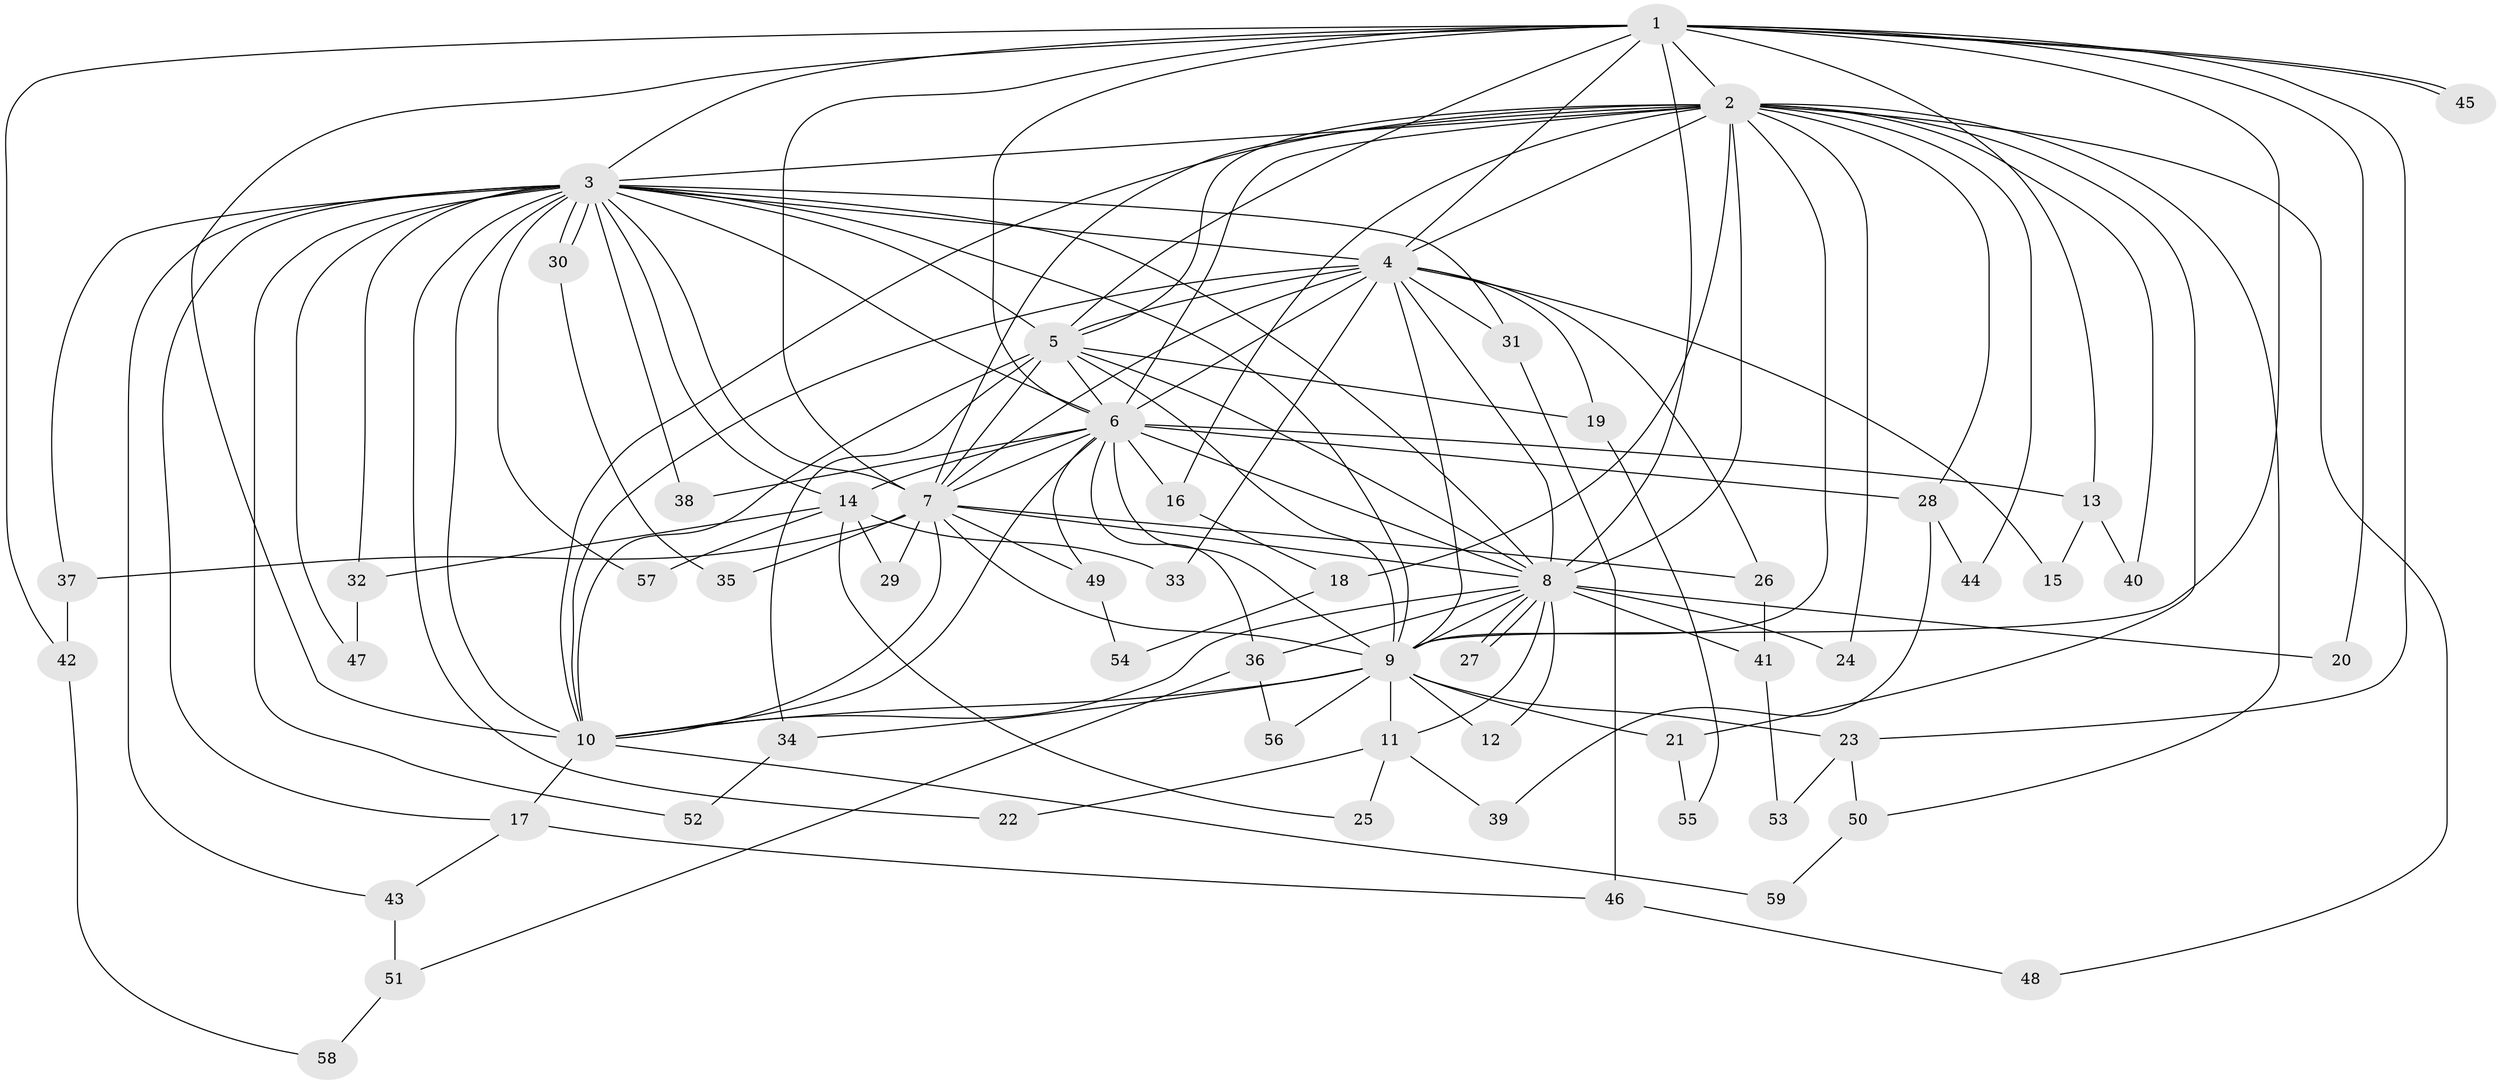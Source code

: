 // Generated by graph-tools (version 1.1) at 2025/35/03/09/25 02:35:15]
// undirected, 59 vertices, 143 edges
graph export_dot {
graph [start="1"]
  node [color=gray90,style=filled];
  1;
  2;
  3;
  4;
  5;
  6;
  7;
  8;
  9;
  10;
  11;
  12;
  13;
  14;
  15;
  16;
  17;
  18;
  19;
  20;
  21;
  22;
  23;
  24;
  25;
  26;
  27;
  28;
  29;
  30;
  31;
  32;
  33;
  34;
  35;
  36;
  37;
  38;
  39;
  40;
  41;
  42;
  43;
  44;
  45;
  46;
  47;
  48;
  49;
  50;
  51;
  52;
  53;
  54;
  55;
  56;
  57;
  58;
  59;
  1 -- 2;
  1 -- 3;
  1 -- 4;
  1 -- 5;
  1 -- 6;
  1 -- 7;
  1 -- 8;
  1 -- 9;
  1 -- 10;
  1 -- 13;
  1 -- 20;
  1 -- 23;
  1 -- 42;
  1 -- 45;
  1 -- 45;
  2 -- 3;
  2 -- 4;
  2 -- 5;
  2 -- 6;
  2 -- 7;
  2 -- 8;
  2 -- 9;
  2 -- 10;
  2 -- 16;
  2 -- 18;
  2 -- 21;
  2 -- 24;
  2 -- 28;
  2 -- 40;
  2 -- 44;
  2 -- 48;
  2 -- 50;
  3 -- 4;
  3 -- 5;
  3 -- 6;
  3 -- 7;
  3 -- 8;
  3 -- 9;
  3 -- 10;
  3 -- 14;
  3 -- 17;
  3 -- 22;
  3 -- 30;
  3 -- 30;
  3 -- 31;
  3 -- 32;
  3 -- 37;
  3 -- 38;
  3 -- 43;
  3 -- 47;
  3 -- 52;
  3 -- 57;
  4 -- 5;
  4 -- 6;
  4 -- 7;
  4 -- 8;
  4 -- 9;
  4 -- 10;
  4 -- 15;
  4 -- 19;
  4 -- 26;
  4 -- 31;
  4 -- 33;
  5 -- 6;
  5 -- 7;
  5 -- 8;
  5 -- 9;
  5 -- 10;
  5 -- 19;
  5 -- 34;
  6 -- 7;
  6 -- 8;
  6 -- 9;
  6 -- 10;
  6 -- 13;
  6 -- 14;
  6 -- 16;
  6 -- 28;
  6 -- 36;
  6 -- 38;
  6 -- 49;
  7 -- 8;
  7 -- 9;
  7 -- 10;
  7 -- 26;
  7 -- 29;
  7 -- 35;
  7 -- 37;
  7 -- 49;
  8 -- 9;
  8 -- 10;
  8 -- 11;
  8 -- 12;
  8 -- 20;
  8 -- 24;
  8 -- 27;
  8 -- 27;
  8 -- 36;
  8 -- 41;
  9 -- 10;
  9 -- 11;
  9 -- 12;
  9 -- 21;
  9 -- 23;
  9 -- 34;
  9 -- 56;
  10 -- 17;
  10 -- 59;
  11 -- 22;
  11 -- 25;
  11 -- 39;
  13 -- 15;
  13 -- 40;
  14 -- 25;
  14 -- 29;
  14 -- 32;
  14 -- 33;
  14 -- 57;
  16 -- 18;
  17 -- 43;
  17 -- 46;
  18 -- 54;
  19 -- 55;
  21 -- 55;
  23 -- 50;
  23 -- 53;
  26 -- 41;
  28 -- 39;
  28 -- 44;
  30 -- 35;
  31 -- 46;
  32 -- 47;
  34 -- 52;
  36 -- 51;
  36 -- 56;
  37 -- 42;
  41 -- 53;
  42 -- 58;
  43 -- 51;
  46 -- 48;
  49 -- 54;
  50 -- 59;
  51 -- 58;
}
